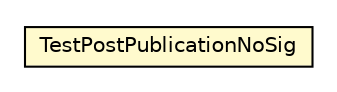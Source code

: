 #!/usr/local/bin/dot
#
# Class diagram 
# Generated by UMLGraph version R5_6-24-gf6e263 (http://www.umlgraph.org/)
#

digraph G {
	edge [fontname="Helvetica",fontsize=10,labelfontname="Helvetica",labelfontsize=10];
	node [fontname="Helvetica",fontsize=10,shape=plaintext];
	nodesep=0.25;
	ranksep=0.5;
	// com.chrisdoyle.validation.tests.TestPostPublicationNoSig
	c88 [label=<<table title="com.chrisdoyle.validation.tests.TestPostPublicationNoSig" border="0" cellborder="1" cellspacing="0" cellpadding="2" port="p" bgcolor="lemonChiffon" href="./TestPostPublicationNoSig.html">
		<tr><td><table border="0" cellspacing="0" cellpadding="1">
<tr><td align="center" balign="center"> TestPostPublicationNoSig </td></tr>
		</table></td></tr>
		</table>>, URL="./TestPostPublicationNoSig.html", fontname="Helvetica", fontcolor="black", fontsize=10.0];
}

